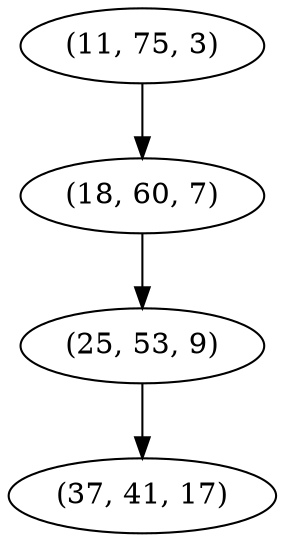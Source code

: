 digraph tree {
    "(11, 75, 3)";
    "(18, 60, 7)";
    "(25, 53, 9)";
    "(37, 41, 17)";
    "(11, 75, 3)" -> "(18, 60, 7)";
    "(18, 60, 7)" -> "(25, 53, 9)";
    "(25, 53, 9)" -> "(37, 41, 17)";
}
